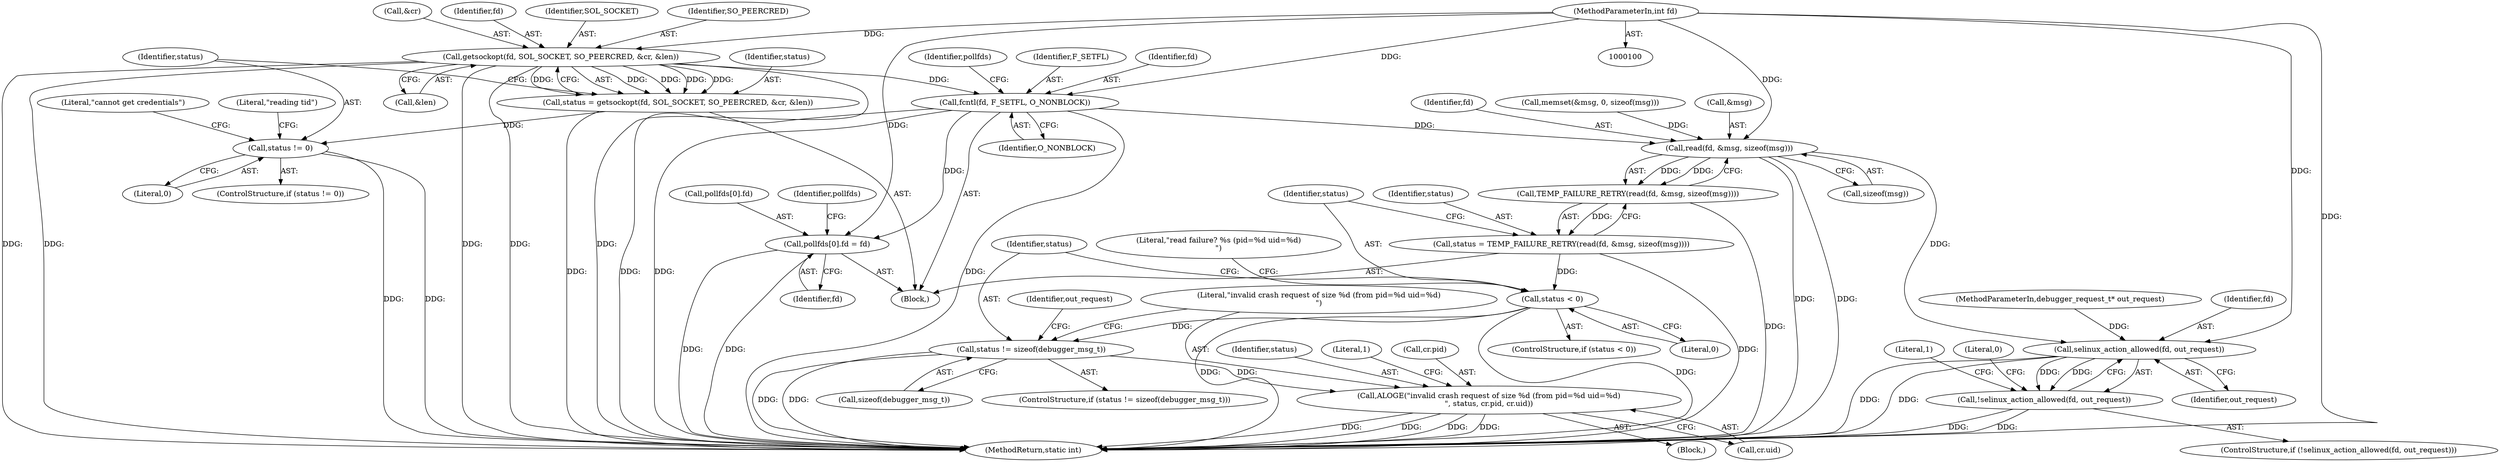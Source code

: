 digraph "0_Android_d7603583f90c2bc6074a4ee2886bd28082d7c65b_0@API" {
"1000113" [label="(Call,getsockopt(fd, SOL_SOCKET, SO_PEERCRED, &cr, &len))"];
"1000101" [label="(MethodParameterIn,int fd)"];
"1000111" [label="(Call,status = getsockopt(fd, SOL_SOCKET, SO_PEERCRED, &cr, &len))"];
"1000122" [label="(Call,status != 0)"];
"1000133" [label="(Call,fcntl(fd, F_SETFL, O_NONBLOCK))"];
"1000138" [label="(Call,pollfds[0].fd = fd)"];
"1000192" [label="(Call,read(fd, &msg, sizeof(msg)))"];
"1000191" [label="(Call,TEMP_FAILURE_RETRY(read(fd, &msg, sizeof(msg))))"];
"1000189" [label="(Call,status = TEMP_FAILURE_RETRY(read(fd, &msg, sizeof(msg))))"];
"1000199" [label="(Call,status < 0)"];
"1000217" [label="(Call,status != sizeof(debugger_msg_t))"];
"1000222" [label="(Call,ALOGE(\"invalid crash request of size %d (from pid=%d uid=%d)\n\", status, cr.pid, cr.uid))"];
"1000375" [label="(Call,selinux_action_allowed(fd, out_request))"];
"1000374" [label="(Call,!selinux_action_allowed(fd, out_request))"];
"1000116" [label="(Identifier,SO_PEERCRED)"];
"1000189" [label="(Call,status = TEMP_FAILURE_RETRY(read(fd, &msg, sizeof(msg))))"];
"1000111" [label="(Call,status = getsockopt(fd, SOL_SOCKET, SO_PEERCRED, &cr, &len))"];
"1000117" [label="(Call,&cr)"];
"1000138" [label="(Call,pollfds[0].fd = fd)"];
"1000102" [label="(MethodParameterIn,debugger_request_t* out_request)"];
"1000219" [label="(Call,sizeof(debugger_msg_t))"];
"1000204" [label="(Literal,\"read failure? %s (pid=%d uid=%d)\n\")"];
"1000101" [label="(MethodParameterIn,int fd)"];
"1000199" [label="(Call,status < 0)"];
"1000223" [label="(Literal,\"invalid crash request of size %d (from pid=%d uid=%d)\n\")"];
"1000221" [label="(Block,)"];
"1000114" [label="(Identifier,fd)"];
"1000136" [label="(Identifier,O_NONBLOCK)"];
"1000375" [label="(Call,selinux_action_allowed(fd, out_request))"];
"1000115" [label="(Identifier,SOL_SOCKET)"];
"1000144" [label="(Identifier,fd)"];
"1000194" [label="(Call,&msg)"];
"1000196" [label="(Call,sizeof(msg))"];
"1000225" [label="(Call,cr.pid)"];
"1000127" [label="(Literal,\"cannot get credentials\")"];
"1000380" [label="(Literal,1)"];
"1000119" [label="(Call,&len)"];
"1000124" [label="(Literal,0)"];
"1000133" [label="(Call,fcntl(fd, F_SETFL, O_NONBLOCK))"];
"1000113" [label="(Call,getsockopt(fd, SOL_SOCKET, SO_PEERCRED, &cr, &len))"];
"1000141" [label="(Identifier,pollfds)"];
"1000236" [label="(Identifier,out_request)"];
"1000193" [label="(Identifier,fd)"];
"1000135" [label="(Identifier,F_SETFL)"];
"1000191" [label="(Call,TEMP_FAILURE_RETRY(read(fd, &msg, sizeof(msg))))"];
"1000123" [label="(Identifier,status)"];
"1000190" [label="(Identifier,status)"];
"1000376" [label="(Identifier,fd)"];
"1000387" [label="(Literal,0)"];
"1000388" [label="(MethodReturn,static int)"];
"1000112" [label="(Identifier,status)"];
"1000200" [label="(Identifier,status)"];
"1000216" [label="(ControlStructure,if (status != sizeof(debugger_msg_t)))"];
"1000377" [label="(Identifier,out_request)"];
"1000224" [label="(Identifier,status)"];
"1000198" [label="(ControlStructure,if (status < 0))"];
"1000222" [label="(Call,ALOGE(\"invalid crash request of size %d (from pid=%d uid=%d)\n\", status, cr.pid, cr.uid))"];
"1000192" [label="(Call,read(fd, &msg, sizeof(msg)))"];
"1000183" [label="(Call,memset(&msg, 0, sizeof(msg)))"];
"1000217" [label="(Call,status != sizeof(debugger_msg_t))"];
"1000228" [label="(Call,cr.uid)"];
"1000218" [label="(Identifier,status)"];
"1000201" [label="(Literal,0)"];
"1000134" [label="(Identifier,fd)"];
"1000233" [label="(Literal,1)"];
"1000148" [label="(Identifier,pollfds)"];
"1000139" [label="(Call,pollfds[0].fd)"];
"1000122" [label="(Call,status != 0)"];
"1000103" [label="(Block,)"];
"1000373" [label="(ControlStructure,if (!selinux_action_allowed(fd, out_request)))"];
"1000132" [label="(Literal,\"reading tid\")"];
"1000374" [label="(Call,!selinux_action_allowed(fd, out_request))"];
"1000121" [label="(ControlStructure,if (status != 0))"];
"1000113" -> "1000111"  [label="AST: "];
"1000113" -> "1000119"  [label="CFG: "];
"1000114" -> "1000113"  [label="AST: "];
"1000115" -> "1000113"  [label="AST: "];
"1000116" -> "1000113"  [label="AST: "];
"1000117" -> "1000113"  [label="AST: "];
"1000119" -> "1000113"  [label="AST: "];
"1000111" -> "1000113"  [label="CFG: "];
"1000113" -> "1000388"  [label="DDG: "];
"1000113" -> "1000388"  [label="DDG: "];
"1000113" -> "1000388"  [label="DDG: "];
"1000113" -> "1000388"  [label="DDG: "];
"1000113" -> "1000388"  [label="DDG: "];
"1000113" -> "1000111"  [label="DDG: "];
"1000113" -> "1000111"  [label="DDG: "];
"1000113" -> "1000111"  [label="DDG: "];
"1000113" -> "1000111"  [label="DDG: "];
"1000113" -> "1000111"  [label="DDG: "];
"1000101" -> "1000113"  [label="DDG: "];
"1000113" -> "1000133"  [label="DDG: "];
"1000101" -> "1000100"  [label="AST: "];
"1000101" -> "1000388"  [label="DDG: "];
"1000101" -> "1000133"  [label="DDG: "];
"1000101" -> "1000138"  [label="DDG: "];
"1000101" -> "1000192"  [label="DDG: "];
"1000101" -> "1000375"  [label="DDG: "];
"1000111" -> "1000103"  [label="AST: "];
"1000112" -> "1000111"  [label="AST: "];
"1000123" -> "1000111"  [label="CFG: "];
"1000111" -> "1000388"  [label="DDG: "];
"1000111" -> "1000122"  [label="DDG: "];
"1000122" -> "1000121"  [label="AST: "];
"1000122" -> "1000124"  [label="CFG: "];
"1000123" -> "1000122"  [label="AST: "];
"1000124" -> "1000122"  [label="AST: "];
"1000127" -> "1000122"  [label="CFG: "];
"1000132" -> "1000122"  [label="CFG: "];
"1000122" -> "1000388"  [label="DDG: "];
"1000122" -> "1000388"  [label="DDG: "];
"1000133" -> "1000103"  [label="AST: "];
"1000133" -> "1000136"  [label="CFG: "];
"1000134" -> "1000133"  [label="AST: "];
"1000135" -> "1000133"  [label="AST: "];
"1000136" -> "1000133"  [label="AST: "];
"1000141" -> "1000133"  [label="CFG: "];
"1000133" -> "1000388"  [label="DDG: "];
"1000133" -> "1000388"  [label="DDG: "];
"1000133" -> "1000388"  [label="DDG: "];
"1000133" -> "1000138"  [label="DDG: "];
"1000133" -> "1000192"  [label="DDG: "];
"1000138" -> "1000103"  [label="AST: "];
"1000138" -> "1000144"  [label="CFG: "];
"1000139" -> "1000138"  [label="AST: "];
"1000144" -> "1000138"  [label="AST: "];
"1000148" -> "1000138"  [label="CFG: "];
"1000138" -> "1000388"  [label="DDG: "];
"1000138" -> "1000388"  [label="DDG: "];
"1000192" -> "1000191"  [label="AST: "];
"1000192" -> "1000196"  [label="CFG: "];
"1000193" -> "1000192"  [label="AST: "];
"1000194" -> "1000192"  [label="AST: "];
"1000196" -> "1000192"  [label="AST: "];
"1000191" -> "1000192"  [label="CFG: "];
"1000192" -> "1000388"  [label="DDG: "];
"1000192" -> "1000388"  [label="DDG: "];
"1000192" -> "1000191"  [label="DDG: "];
"1000192" -> "1000191"  [label="DDG: "];
"1000183" -> "1000192"  [label="DDG: "];
"1000192" -> "1000375"  [label="DDG: "];
"1000191" -> "1000189"  [label="AST: "];
"1000189" -> "1000191"  [label="CFG: "];
"1000191" -> "1000388"  [label="DDG: "];
"1000191" -> "1000189"  [label="DDG: "];
"1000189" -> "1000103"  [label="AST: "];
"1000190" -> "1000189"  [label="AST: "];
"1000200" -> "1000189"  [label="CFG: "];
"1000189" -> "1000388"  [label="DDG: "];
"1000189" -> "1000199"  [label="DDG: "];
"1000199" -> "1000198"  [label="AST: "];
"1000199" -> "1000201"  [label="CFG: "];
"1000200" -> "1000199"  [label="AST: "];
"1000201" -> "1000199"  [label="AST: "];
"1000204" -> "1000199"  [label="CFG: "];
"1000218" -> "1000199"  [label="CFG: "];
"1000199" -> "1000388"  [label="DDG: "];
"1000199" -> "1000388"  [label="DDG: "];
"1000199" -> "1000217"  [label="DDG: "];
"1000217" -> "1000216"  [label="AST: "];
"1000217" -> "1000219"  [label="CFG: "];
"1000218" -> "1000217"  [label="AST: "];
"1000219" -> "1000217"  [label="AST: "];
"1000223" -> "1000217"  [label="CFG: "];
"1000236" -> "1000217"  [label="CFG: "];
"1000217" -> "1000388"  [label="DDG: "];
"1000217" -> "1000388"  [label="DDG: "];
"1000217" -> "1000222"  [label="DDG: "];
"1000222" -> "1000221"  [label="AST: "];
"1000222" -> "1000228"  [label="CFG: "];
"1000223" -> "1000222"  [label="AST: "];
"1000224" -> "1000222"  [label="AST: "];
"1000225" -> "1000222"  [label="AST: "];
"1000228" -> "1000222"  [label="AST: "];
"1000233" -> "1000222"  [label="CFG: "];
"1000222" -> "1000388"  [label="DDG: "];
"1000222" -> "1000388"  [label="DDG: "];
"1000222" -> "1000388"  [label="DDG: "];
"1000222" -> "1000388"  [label="DDG: "];
"1000375" -> "1000374"  [label="AST: "];
"1000375" -> "1000377"  [label="CFG: "];
"1000376" -> "1000375"  [label="AST: "];
"1000377" -> "1000375"  [label="AST: "];
"1000374" -> "1000375"  [label="CFG: "];
"1000375" -> "1000388"  [label="DDG: "];
"1000375" -> "1000388"  [label="DDG: "];
"1000375" -> "1000374"  [label="DDG: "];
"1000375" -> "1000374"  [label="DDG: "];
"1000102" -> "1000375"  [label="DDG: "];
"1000374" -> "1000373"  [label="AST: "];
"1000380" -> "1000374"  [label="CFG: "];
"1000387" -> "1000374"  [label="CFG: "];
"1000374" -> "1000388"  [label="DDG: "];
"1000374" -> "1000388"  [label="DDG: "];
}
